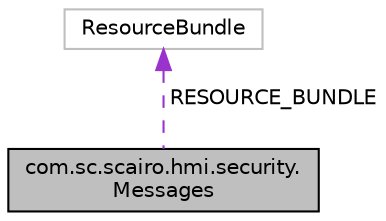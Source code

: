 digraph "com.sc.scairo.hmi.security.Messages"
{
 // LATEX_PDF_SIZE
  edge [fontname="Helvetica",fontsize="10",labelfontname="Helvetica",labelfontsize="10"];
  node [fontname="Helvetica",fontsize="10",shape=record];
  Node1 [label="com.sc.scairo.hmi.security.\lMessages",height=0.2,width=0.4,color="black", fillcolor="grey75", style="filled", fontcolor="black",tooltip=" "];
  Node2 -> Node1 [dir="back",color="darkorchid3",fontsize="10",style="dashed",label=" RESOURCE_BUNDLE" ,fontname="Helvetica"];
  Node2 [label="ResourceBundle",height=0.2,width=0.4,color="grey75", fillcolor="white", style="filled",tooltip=" "];
}

